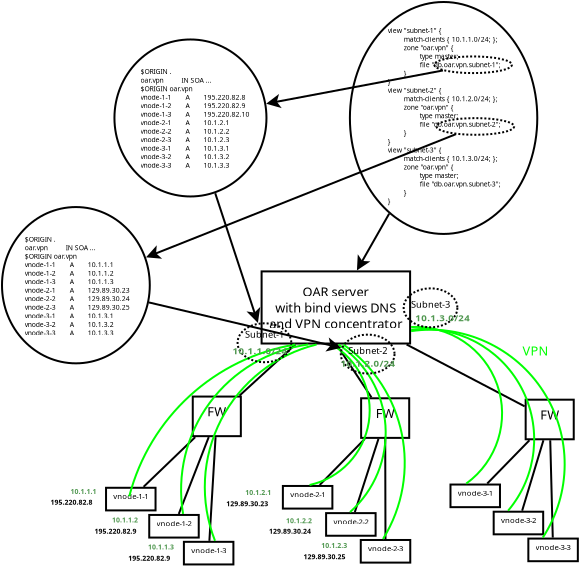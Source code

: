 <?xml version="1.0" encoding="UTF-8"?>
<dia:diagram xmlns:dia="http://www.lysator.liu.se/~alla/dia/">
  <dia:layer name="Background" visible="true" active="true">
    <dia:object type="Standard - Box" version="0" id="O0">
      <dia:attribute name="obj_pos">
        <dia:point val="24.299,7.719"/>
      </dia:attribute>
      <dia:attribute name="obj_bb">
        <dia:rectangle val="24.249,7.669;31.773,11.376"/>
      </dia:attribute>
      <dia:attribute name="elem_corner">
        <dia:point val="24.299,7.719"/>
      </dia:attribute>
      <dia:attribute name="elem_width">
        <dia:real val="7.425"/>
      </dia:attribute>
      <dia:attribute name="elem_height">
        <dia:real val="3.606"/>
      </dia:attribute>
      <dia:attribute name="show_background">
        <dia:boolean val="true"/>
      </dia:attribute>
    </dia:object>
    <dia:object type="Standard - Text" version="1" id="O1">
      <dia:attribute name="obj_pos">
        <dia:point val="28.011,9.522"/>
      </dia:attribute>
      <dia:attribute name="obj_bb">
        <dia:rectangle val="24.499,8.349;31.524,10.696"/>
      </dia:attribute>
      <dia:attribute name="text">
        <dia:composite type="text">
          <dia:attribute name="string">
            <dia:string>#OAR server
with bind views DNS
and VPN concentrator#</dia:string>
          </dia:attribute>
          <dia:attribute name="font">
            <dia:font family="sans" style="0" name="Helvetica"/>
          </dia:attribute>
          <dia:attribute name="height">
            <dia:real val="0.8"/>
          </dia:attribute>
          <dia:attribute name="pos">
            <dia:point val="28.011,8.944"/>
          </dia:attribute>
          <dia:attribute name="color">
            <dia:color val="#000000"/>
          </dia:attribute>
          <dia:attribute name="alignment">
            <dia:enum val="1"/>
          </dia:attribute>
        </dia:composite>
      </dia:attribute>
      <dia:attribute name="valign">
        <dia:enum val="2"/>
      </dia:attribute>
      <dia:connections>
        <dia:connection handle="0" to="O0" connection="8"/>
      </dia:connections>
    </dia:object>
    <dia:object type="Standard - Box" version="0" id="O2">
      <dia:attribute name="obj_pos">
        <dia:point val="16.521,18.538"/>
      </dia:attribute>
      <dia:attribute name="obj_bb">
        <dia:rectangle val="16.471,18.488;19.046,19.719"/>
      </dia:attribute>
      <dia:attribute name="elem_corner">
        <dia:point val="16.521,18.538"/>
      </dia:attribute>
      <dia:attribute name="elem_width">
        <dia:real val="2.475"/>
      </dia:attribute>
      <dia:attribute name="elem_height">
        <dia:real val="1.131"/>
      </dia:attribute>
      <dia:attribute name="show_background">
        <dia:boolean val="true"/>
      </dia:attribute>
    </dia:object>
    <dia:object type="Standard - Text" version="1" id="O3">
      <dia:attribute name="obj_pos">
        <dia:point val="17.758,19.104"/>
      </dia:attribute>
      <dia:attribute name="obj_bb">
        <dia:rectangle val="16.778,18.744;18.738,19.196"/>
      </dia:attribute>
      <dia:attribute name="text">
        <dia:composite type="text">
          <dia:attribute name="string">
            <dia:string>#vnode-1-1#</dia:string>
          </dia:attribute>
          <dia:attribute name="font">
            <dia:font family="sans" style="0" name="Helvetica"/>
          </dia:attribute>
          <dia:attribute name="height">
            <dia:real val="0.483"/>
          </dia:attribute>
          <dia:attribute name="pos">
            <dia:point val="17.758,19.104"/>
          </dia:attribute>
          <dia:attribute name="color">
            <dia:color val="#000000"/>
          </dia:attribute>
          <dia:attribute name="alignment">
            <dia:enum val="1"/>
          </dia:attribute>
        </dia:composite>
      </dia:attribute>
      <dia:attribute name="valign">
        <dia:enum val="3"/>
      </dia:attribute>
      <dia:connections>
        <dia:connection handle="0" to="O2" connection="8"/>
      </dia:connections>
    </dia:object>
    <dia:object type="Standard - Box" version="0" id="O4">
      <dia:attribute name="obj_pos">
        <dia:point val="18.681,19.896"/>
      </dia:attribute>
      <dia:attribute name="obj_bb">
        <dia:rectangle val="18.631,19.846;21.206,21.078"/>
      </dia:attribute>
      <dia:attribute name="elem_corner">
        <dia:point val="18.681,19.896"/>
      </dia:attribute>
      <dia:attribute name="elem_width">
        <dia:real val="2.475"/>
      </dia:attribute>
      <dia:attribute name="elem_height">
        <dia:real val="1.131"/>
      </dia:attribute>
      <dia:attribute name="show_background">
        <dia:boolean val="true"/>
      </dia:attribute>
    </dia:object>
    <dia:object type="Standard - Text" version="1" id="O5">
      <dia:attribute name="obj_pos">
        <dia:point val="19.919,20.462"/>
      </dia:attribute>
      <dia:attribute name="obj_bb">
        <dia:rectangle val="18.939,20.102;20.899,20.554"/>
      </dia:attribute>
      <dia:attribute name="text">
        <dia:composite type="text">
          <dia:attribute name="string">
            <dia:string>#vnode-1-2#</dia:string>
          </dia:attribute>
          <dia:attribute name="font">
            <dia:font family="sans" style="0" name="Helvetica"/>
          </dia:attribute>
          <dia:attribute name="height">
            <dia:real val="0.483"/>
          </dia:attribute>
          <dia:attribute name="pos">
            <dia:point val="19.919,20.462"/>
          </dia:attribute>
          <dia:attribute name="color">
            <dia:color val="#000000"/>
          </dia:attribute>
          <dia:attribute name="alignment">
            <dia:enum val="1"/>
          </dia:attribute>
        </dia:composite>
      </dia:attribute>
      <dia:attribute name="valign">
        <dia:enum val="3"/>
      </dia:attribute>
      <dia:connections>
        <dia:connection handle="0" to="O4" connection="8"/>
      </dia:connections>
    </dia:object>
    <dia:object type="Standard - Box" version="0" id="O6">
      <dia:attribute name="obj_pos">
        <dia:point val="20.414,21.24"/>
      </dia:attribute>
      <dia:attribute name="obj_bb">
        <dia:rectangle val="20.364,21.19;22.939,22.421"/>
      </dia:attribute>
      <dia:attribute name="elem_corner">
        <dia:point val="20.414,21.24"/>
      </dia:attribute>
      <dia:attribute name="elem_width">
        <dia:real val="2.475"/>
      </dia:attribute>
      <dia:attribute name="elem_height">
        <dia:real val="1.131"/>
      </dia:attribute>
      <dia:attribute name="show_background">
        <dia:boolean val="true"/>
      </dia:attribute>
    </dia:object>
    <dia:object type="Standard - Text" version="1" id="O7">
      <dia:attribute name="obj_pos">
        <dia:point val="21.651,21.805"/>
      </dia:attribute>
      <dia:attribute name="obj_bb">
        <dia:rectangle val="20.671,21.445;22.631,21.898"/>
      </dia:attribute>
      <dia:attribute name="text">
        <dia:composite type="text">
          <dia:attribute name="string">
            <dia:string>#vnode-1-3#</dia:string>
          </dia:attribute>
          <dia:attribute name="font">
            <dia:font family="sans" style="0" name="Helvetica"/>
          </dia:attribute>
          <dia:attribute name="height">
            <dia:real val="0.483"/>
          </dia:attribute>
          <dia:attribute name="pos">
            <dia:point val="21.651,21.805"/>
          </dia:attribute>
          <dia:attribute name="color">
            <dia:color val="#000000"/>
          </dia:attribute>
          <dia:attribute name="alignment">
            <dia:enum val="1"/>
          </dia:attribute>
        </dia:composite>
      </dia:attribute>
      <dia:attribute name="valign">
        <dia:enum val="3"/>
      </dia:attribute>
      <dia:connections>
        <dia:connection handle="0" to="O6" connection="8"/>
      </dia:connections>
    </dia:object>
    <dia:object type="Standard - Box" version="0" id="O8">
      <dia:attribute name="obj_pos">
        <dia:point val="25.363,18.447"/>
      </dia:attribute>
      <dia:attribute name="obj_bb">
        <dia:rectangle val="25.313,18.397;27.888,19.628"/>
      </dia:attribute>
      <dia:attribute name="elem_corner">
        <dia:point val="25.363,18.447"/>
      </dia:attribute>
      <dia:attribute name="elem_width">
        <dia:real val="2.475"/>
      </dia:attribute>
      <dia:attribute name="elem_height">
        <dia:real val="1.131"/>
      </dia:attribute>
      <dia:attribute name="show_background">
        <dia:boolean val="true"/>
      </dia:attribute>
    </dia:object>
    <dia:object type="Standard - Text" version="1" id="O9">
      <dia:attribute name="obj_pos">
        <dia:point val="26.601,19.012"/>
      </dia:attribute>
      <dia:attribute name="obj_bb">
        <dia:rectangle val="25.621,18.652;27.581,19.105"/>
      </dia:attribute>
      <dia:attribute name="text">
        <dia:composite type="text">
          <dia:attribute name="string">
            <dia:string>#vnode-2-1#</dia:string>
          </dia:attribute>
          <dia:attribute name="font">
            <dia:font family="sans" style="0" name="Helvetica"/>
          </dia:attribute>
          <dia:attribute name="height">
            <dia:real val="0.483"/>
          </dia:attribute>
          <dia:attribute name="pos">
            <dia:point val="26.601,19.012"/>
          </dia:attribute>
          <dia:attribute name="color">
            <dia:color val="#000000"/>
          </dia:attribute>
          <dia:attribute name="alignment">
            <dia:enum val="1"/>
          </dia:attribute>
        </dia:composite>
      </dia:attribute>
      <dia:attribute name="valign">
        <dia:enum val="3"/>
      </dia:attribute>
      <dia:connections>
        <dia:connection handle="0" to="O8" connection="8"/>
      </dia:connections>
    </dia:object>
    <dia:object type="Standard - Box" version="0" id="O10">
      <dia:attribute name="obj_pos">
        <dia:point val="27.524,19.805"/>
      </dia:attribute>
      <dia:attribute name="obj_bb">
        <dia:rectangle val="27.474,19.755;30.049,20.986"/>
      </dia:attribute>
      <dia:attribute name="elem_corner">
        <dia:point val="27.524,19.805"/>
      </dia:attribute>
      <dia:attribute name="elem_width">
        <dia:real val="2.475"/>
      </dia:attribute>
      <dia:attribute name="elem_height">
        <dia:real val="1.131"/>
      </dia:attribute>
      <dia:attribute name="show_background">
        <dia:boolean val="true"/>
      </dia:attribute>
    </dia:object>
    <dia:object type="Standard - Text" version="1" id="O11">
      <dia:attribute name="obj_pos">
        <dia:point val="28.762,20.37"/>
      </dia:attribute>
      <dia:attribute name="obj_bb">
        <dia:rectangle val="27.782,20.011;29.742,20.463"/>
      </dia:attribute>
      <dia:attribute name="text">
        <dia:composite type="text">
          <dia:attribute name="string">
            <dia:string>#vnode-2-2#</dia:string>
          </dia:attribute>
          <dia:attribute name="font">
            <dia:font family="sans" style="0" name="Helvetica"/>
          </dia:attribute>
          <dia:attribute name="height">
            <dia:real val="0.483"/>
          </dia:attribute>
          <dia:attribute name="pos">
            <dia:point val="28.762,20.37"/>
          </dia:attribute>
          <dia:attribute name="color">
            <dia:color val="#000000"/>
          </dia:attribute>
          <dia:attribute name="alignment">
            <dia:enum val="1"/>
          </dia:attribute>
        </dia:composite>
      </dia:attribute>
      <dia:attribute name="valign">
        <dia:enum val="3"/>
      </dia:attribute>
      <dia:connections>
        <dia:connection handle="0" to="O10" connection="8"/>
      </dia:connections>
    </dia:object>
    <dia:object type="Standard - Box" version="0" id="O12">
      <dia:attribute name="obj_pos">
        <dia:point val="29.257,21.148"/>
      </dia:attribute>
      <dia:attribute name="obj_bb">
        <dia:rectangle val="29.207,21.098;31.782,22.33"/>
      </dia:attribute>
      <dia:attribute name="elem_corner">
        <dia:point val="29.257,21.148"/>
      </dia:attribute>
      <dia:attribute name="elem_width">
        <dia:real val="2.475"/>
      </dia:attribute>
      <dia:attribute name="elem_height">
        <dia:real val="1.131"/>
      </dia:attribute>
      <dia:attribute name="show_background">
        <dia:boolean val="true"/>
      </dia:attribute>
    </dia:object>
    <dia:object type="Standard - Text" version="1" id="O13">
      <dia:attribute name="obj_pos">
        <dia:point val="30.494,21.714"/>
      </dia:attribute>
      <dia:attribute name="obj_bb">
        <dia:rectangle val="29.514,21.354;31.474,21.806"/>
      </dia:attribute>
      <dia:attribute name="text">
        <dia:composite type="text">
          <dia:attribute name="string">
            <dia:string>#vnode-2-3#</dia:string>
          </dia:attribute>
          <dia:attribute name="font">
            <dia:font family="sans" style="0" name="Helvetica"/>
          </dia:attribute>
          <dia:attribute name="height">
            <dia:real val="0.483"/>
          </dia:attribute>
          <dia:attribute name="pos">
            <dia:point val="30.494,21.714"/>
          </dia:attribute>
          <dia:attribute name="color">
            <dia:color val="#000000"/>
          </dia:attribute>
          <dia:attribute name="alignment">
            <dia:enum val="1"/>
          </dia:attribute>
        </dia:composite>
      </dia:attribute>
      <dia:attribute name="valign">
        <dia:enum val="3"/>
      </dia:attribute>
      <dia:connections>
        <dia:connection handle="0" to="O12" connection="8"/>
      </dia:connections>
    </dia:object>
    <dia:object type="Standard - Box" version="0" id="O14">
      <dia:attribute name="obj_pos">
        <dia:point val="33.743,18.376"/>
      </dia:attribute>
      <dia:attribute name="obj_bb">
        <dia:rectangle val="33.693,18.326;36.268,19.557"/>
      </dia:attribute>
      <dia:attribute name="elem_corner">
        <dia:point val="33.743,18.376"/>
      </dia:attribute>
      <dia:attribute name="elem_width">
        <dia:real val="2.475"/>
      </dia:attribute>
      <dia:attribute name="elem_height">
        <dia:real val="1.131"/>
      </dia:attribute>
      <dia:attribute name="show_background">
        <dia:boolean val="true"/>
      </dia:attribute>
    </dia:object>
    <dia:object type="Standard - Text" version="1" id="O15">
      <dia:attribute name="obj_pos">
        <dia:point val="34.98,18.942"/>
      </dia:attribute>
      <dia:attribute name="obj_bb">
        <dia:rectangle val="34.0,18.582;35.96,19.034"/>
      </dia:attribute>
      <dia:attribute name="text">
        <dia:composite type="text">
          <dia:attribute name="string">
            <dia:string>#vnode-3-1#</dia:string>
          </dia:attribute>
          <dia:attribute name="font">
            <dia:font family="sans" style="0" name="Helvetica"/>
          </dia:attribute>
          <dia:attribute name="height">
            <dia:real val="0.483"/>
          </dia:attribute>
          <dia:attribute name="pos">
            <dia:point val="34.98,18.942"/>
          </dia:attribute>
          <dia:attribute name="color">
            <dia:color val="#000000"/>
          </dia:attribute>
          <dia:attribute name="alignment">
            <dia:enum val="1"/>
          </dia:attribute>
        </dia:composite>
      </dia:attribute>
      <dia:attribute name="valign">
        <dia:enum val="3"/>
      </dia:attribute>
      <dia:connections>
        <dia:connection handle="0" to="O14" connection="8"/>
      </dia:connections>
    </dia:object>
    <dia:object type="Standard - Box" version="0" id="O16">
      <dia:attribute name="obj_pos">
        <dia:point val="35.903,19.734"/>
      </dia:attribute>
      <dia:attribute name="obj_bb">
        <dia:rectangle val="35.853,19.684;38.428,20.916"/>
      </dia:attribute>
      <dia:attribute name="elem_corner">
        <dia:point val="35.903,19.734"/>
      </dia:attribute>
      <dia:attribute name="elem_width">
        <dia:real val="2.475"/>
      </dia:attribute>
      <dia:attribute name="elem_height">
        <dia:real val="1.131"/>
      </dia:attribute>
      <dia:attribute name="show_background">
        <dia:boolean val="true"/>
      </dia:attribute>
    </dia:object>
    <dia:object type="Standard - Text" version="1" id="O17">
      <dia:attribute name="obj_pos">
        <dia:point val="37.141,20.3"/>
      </dia:attribute>
      <dia:attribute name="obj_bb">
        <dia:rectangle val="36.161,19.94;38.121,20.392"/>
      </dia:attribute>
      <dia:attribute name="text">
        <dia:composite type="text">
          <dia:attribute name="string">
            <dia:string>#vnode-3-2#</dia:string>
          </dia:attribute>
          <dia:attribute name="font">
            <dia:font family="sans" style="0" name="Helvetica"/>
          </dia:attribute>
          <dia:attribute name="height">
            <dia:real val="0.483"/>
          </dia:attribute>
          <dia:attribute name="pos">
            <dia:point val="37.141,20.3"/>
          </dia:attribute>
          <dia:attribute name="color">
            <dia:color val="#000000"/>
          </dia:attribute>
          <dia:attribute name="alignment">
            <dia:enum val="1"/>
          </dia:attribute>
        </dia:composite>
      </dia:attribute>
      <dia:attribute name="valign">
        <dia:enum val="3"/>
      </dia:attribute>
      <dia:connections>
        <dia:connection handle="0" to="O16" connection="8"/>
      </dia:connections>
    </dia:object>
    <dia:object type="Standard - Box" version="0" id="O18">
      <dia:attribute name="obj_pos">
        <dia:point val="37.636,21.078"/>
      </dia:attribute>
      <dia:attribute name="obj_bb">
        <dia:rectangle val="37.586,21.028;40.161,22.259"/>
      </dia:attribute>
      <dia:attribute name="elem_corner">
        <dia:point val="37.636,21.078"/>
      </dia:attribute>
      <dia:attribute name="elem_width">
        <dia:real val="2.475"/>
      </dia:attribute>
      <dia:attribute name="elem_height">
        <dia:real val="1.131"/>
      </dia:attribute>
      <dia:attribute name="show_background">
        <dia:boolean val="true"/>
      </dia:attribute>
    </dia:object>
    <dia:object type="Standard - Text" version="1" id="O19">
      <dia:attribute name="obj_pos">
        <dia:point val="38.873,21.643"/>
      </dia:attribute>
      <dia:attribute name="obj_bb">
        <dia:rectangle val="37.893,21.283;39.853,21.736"/>
      </dia:attribute>
      <dia:attribute name="text">
        <dia:composite type="text">
          <dia:attribute name="string">
            <dia:string>#vnode-3-3#</dia:string>
          </dia:attribute>
          <dia:attribute name="font">
            <dia:font family="sans" style="0" name="Helvetica"/>
          </dia:attribute>
          <dia:attribute name="height">
            <dia:real val="0.483"/>
          </dia:attribute>
          <dia:attribute name="pos">
            <dia:point val="38.873,21.643"/>
          </dia:attribute>
          <dia:attribute name="color">
            <dia:color val="#000000"/>
          </dia:attribute>
          <dia:attribute name="alignment">
            <dia:enum val="1"/>
          </dia:attribute>
        </dia:composite>
      </dia:attribute>
      <dia:attribute name="valign">
        <dia:enum val="3"/>
      </dia:attribute>
      <dia:connections>
        <dia:connection handle="0" to="O18" connection="8"/>
      </dia:connections>
    </dia:object>
    <dia:object type="Standard - Box" version="0" id="O20">
      <dia:attribute name="obj_pos">
        <dia:point val="20.857,13.977"/>
      </dia:attribute>
      <dia:attribute name="obj_bb">
        <dia:rectangle val="20.807,13.927;23.311,16.007"/>
      </dia:attribute>
      <dia:attribute name="elem_corner">
        <dia:point val="20.857,13.977"/>
      </dia:attribute>
      <dia:attribute name="elem_width">
        <dia:real val="2.404"/>
      </dia:attribute>
      <dia:attribute name="elem_height">
        <dia:real val="1.98"/>
      </dia:attribute>
      <dia:attribute name="show_background">
        <dia:boolean val="true"/>
      </dia:attribute>
    </dia:object>
    <dia:object type="Standard - Text" version="1" id="O21">
      <dia:attribute name="obj_pos">
        <dia:point val="22.059,14.967"/>
      </dia:attribute>
      <dia:attribute name="obj_bb">
        <dia:rectangle val="21.559,14.372;22.559,15.12"/>
      </dia:attribute>
      <dia:attribute name="text">
        <dia:composite type="text">
          <dia:attribute name="string">
            <dia:string>#FW#</dia:string>
          </dia:attribute>
          <dia:attribute name="font">
            <dia:font family="sans" style="0" name="Helvetica"/>
          </dia:attribute>
          <dia:attribute name="height">
            <dia:real val="0.8"/>
          </dia:attribute>
          <dia:attribute name="pos">
            <dia:point val="22.059,14.967"/>
          </dia:attribute>
          <dia:attribute name="color">
            <dia:color val="#000000"/>
          </dia:attribute>
          <dia:attribute name="alignment">
            <dia:enum val="1"/>
          </dia:attribute>
        </dia:composite>
      </dia:attribute>
      <dia:attribute name="valign">
        <dia:enum val="3"/>
      </dia:attribute>
      <dia:connections>
        <dia:connection handle="0" to="O20" connection="8"/>
      </dia:connections>
    </dia:object>
    <dia:object type="Standard - Box" version="0" id="O22">
      <dia:attribute name="obj_pos">
        <dia:point val="29.275,14.063"/>
      </dia:attribute>
      <dia:attribute name="obj_bb">
        <dia:rectangle val="29.225,14.013;31.73,16.093"/>
      </dia:attribute>
      <dia:attribute name="elem_corner">
        <dia:point val="29.275,14.063"/>
      </dia:attribute>
      <dia:attribute name="elem_width">
        <dia:real val="2.404"/>
      </dia:attribute>
      <dia:attribute name="elem_height">
        <dia:real val="1.98"/>
      </dia:attribute>
      <dia:attribute name="show_background">
        <dia:boolean val="true"/>
      </dia:attribute>
    </dia:object>
    <dia:object type="Standard - Text" version="1" id="O23">
      <dia:attribute name="obj_pos">
        <dia:point val="30.477,15.053"/>
      </dia:attribute>
      <dia:attribute name="obj_bb">
        <dia:rectangle val="29.977,14.457;30.977,15.205"/>
      </dia:attribute>
      <dia:attribute name="text">
        <dia:composite type="text">
          <dia:attribute name="string">
            <dia:string>#FW#</dia:string>
          </dia:attribute>
          <dia:attribute name="font">
            <dia:font family="sans" style="0" name="Helvetica"/>
          </dia:attribute>
          <dia:attribute name="height">
            <dia:real val="0.8"/>
          </dia:attribute>
          <dia:attribute name="pos">
            <dia:point val="30.477,15.053"/>
          </dia:attribute>
          <dia:attribute name="color">
            <dia:color val="#000000"/>
          </dia:attribute>
          <dia:attribute name="alignment">
            <dia:enum val="1"/>
          </dia:attribute>
        </dia:composite>
      </dia:attribute>
      <dia:attribute name="valign">
        <dia:enum val="3"/>
      </dia:attribute>
      <dia:connections>
        <dia:connection handle="0" to="O22" connection="8"/>
      </dia:connections>
    </dia:object>
    <dia:object type="Standard - Box" version="0" id="O24">
      <dia:attribute name="obj_pos">
        <dia:point val="37.502,14.133"/>
      </dia:attribute>
      <dia:attribute name="obj_bb">
        <dia:rectangle val="37.453,14.083;39.957,16.163"/>
      </dia:attribute>
      <dia:attribute name="elem_corner">
        <dia:point val="37.502,14.133"/>
      </dia:attribute>
      <dia:attribute name="elem_width">
        <dia:real val="2.404"/>
      </dia:attribute>
      <dia:attribute name="elem_height">
        <dia:real val="1.98"/>
      </dia:attribute>
      <dia:attribute name="show_background">
        <dia:boolean val="true"/>
      </dia:attribute>
    </dia:object>
    <dia:object type="Standard - Text" version="1" id="O25">
      <dia:attribute name="obj_pos">
        <dia:point val="38.705,15.123"/>
      </dia:attribute>
      <dia:attribute name="obj_bb">
        <dia:rectangle val="38.205,14.528;39.205,15.276"/>
      </dia:attribute>
      <dia:attribute name="text">
        <dia:composite type="text">
          <dia:attribute name="string">
            <dia:string>#FW#</dia:string>
          </dia:attribute>
          <dia:attribute name="font">
            <dia:font family="sans" style="0" name="Helvetica"/>
          </dia:attribute>
          <dia:attribute name="height">
            <dia:real val="0.8"/>
          </dia:attribute>
          <dia:attribute name="pos">
            <dia:point val="38.705,15.123"/>
          </dia:attribute>
          <dia:attribute name="color">
            <dia:color val="#000000"/>
          </dia:attribute>
          <dia:attribute name="alignment">
            <dia:enum val="1"/>
          </dia:attribute>
        </dia:composite>
      </dia:attribute>
      <dia:attribute name="valign">
        <dia:enum val="3"/>
      </dia:attribute>
      <dia:connections>
        <dia:connection handle="0" to="O24" connection="8"/>
      </dia:connections>
    </dia:object>
    <dia:object type="Standard - Line" version="0" id="O26">
      <dia:attribute name="obj_pos">
        <dia:point val="23.196,13.927"/>
      </dia:attribute>
      <dia:attribute name="obj_bb">
        <dia:rectangle val="23.125,11.305;26.056,13.998"/>
      </dia:attribute>
      <dia:attribute name="conn_endpoints">
        <dia:point val="23.196,13.927"/>
        <dia:point val="25.985,11.376"/>
      </dia:attribute>
      <dia:attribute name="numcp">
        <dia:int val="1"/>
      </dia:attribute>
      <dia:connections>
        <dia:connection handle="0" to="O20" connection="8"/>
        <dia:connection handle="1" to="O0" connection="8"/>
      </dia:connections>
    </dia:object>
    <dia:object type="Standard - Line" version="0" id="O27">
      <dia:attribute name="obj_pos">
        <dia:point val="29.791,14.015"/>
      </dia:attribute>
      <dia:attribute name="obj_bb">
        <dia:rectangle val="27.942,11.256;29.86,14.085"/>
      </dia:attribute>
      <dia:attribute name="conn_endpoints">
        <dia:point val="29.791,14.015"/>
        <dia:point val="28.011,11.326"/>
      </dia:attribute>
      <dia:attribute name="numcp">
        <dia:int val="1"/>
      </dia:attribute>
      <dia:connections>
        <dia:connection handle="0" to="O22" connection="8"/>
        <dia:connection handle="1" to="O0" connection="6"/>
      </dia:connections>
    </dia:object>
    <dia:object type="Standard - Line" version="0" id="O28">
      <dia:attribute name="obj_pos">
        <dia:point val="37.452,14.467"/>
      </dia:attribute>
      <dia:attribute name="obj_bb">
        <dia:rectangle val="31.482,11.308;37.52,14.535"/>
      </dia:attribute>
      <dia:attribute name="conn_endpoints">
        <dia:point val="37.452,14.467"/>
        <dia:point val="31.549,11.376"/>
      </dia:attribute>
      <dia:attribute name="numcp">
        <dia:int val="1"/>
      </dia:attribute>
      <dia:connections>
        <dia:connection handle="0" to="O24" connection="8"/>
        <dia:connection handle="1" to="O0" connection="8"/>
      </dia:connections>
    </dia:object>
    <dia:object type="Standard - Line" version="0" id="O29">
      <dia:attribute name="obj_pos">
        <dia:point val="18.398,18.489"/>
      </dia:attribute>
      <dia:attribute name="obj_bb">
        <dia:rectangle val="18.327,15.936;21.049,18.559"/>
      </dia:attribute>
      <dia:attribute name="conn_endpoints">
        <dia:point val="18.398,18.489"/>
        <dia:point val="20.978,16.006"/>
      </dia:attribute>
      <dia:attribute name="numcp">
        <dia:int val="1"/>
      </dia:attribute>
      <dia:connections>
        <dia:connection handle="0" to="O2" connection="8"/>
        <dia:connection handle="1" to="O20" connection="8"/>
      </dia:connections>
    </dia:object>
    <dia:object type="Standard - Line" version="0" id="O30">
      <dia:attribute name="obj_pos">
        <dia:point val="20.158,19.847"/>
      </dia:attribute>
      <dia:attribute name="obj_bb">
        <dia:rectangle val="20.094,15.942;21.718,19.912"/>
      </dia:attribute>
      <dia:attribute name="conn_endpoints">
        <dia:point val="20.158,19.847"/>
        <dia:point val="21.654,16.007"/>
      </dia:attribute>
      <dia:attribute name="numcp">
        <dia:int val="1"/>
      </dia:attribute>
      <dia:connections>
        <dia:connection handle="0" to="O4" connection="8"/>
        <dia:connection handle="1" to="O20" connection="8"/>
      </dia:connections>
    </dia:object>
    <dia:object type="Standard - Line" version="0" id="O31">
      <dia:attribute name="obj_pos">
        <dia:point val="21.688,21.19"/>
      </dia:attribute>
      <dia:attribute name="obj_bb">
        <dia:rectangle val="21.635,15.954;22.05,21.243"/>
      </dia:attribute>
      <dia:attribute name="conn_endpoints">
        <dia:point val="21.688,21.19"/>
        <dia:point val="21.997,16.006"/>
      </dia:attribute>
      <dia:attribute name="numcp">
        <dia:int val="1"/>
      </dia:attribute>
      <dia:connections>
        <dia:connection handle="0" to="O6" connection="8"/>
        <dia:connection handle="1" to="O20" connection="8"/>
      </dia:connections>
    </dia:object>
    <dia:object type="Standard - Line" version="0" id="O32">
      <dia:attribute name="obj_pos">
        <dia:point val="27.203,18.397"/>
      </dia:attribute>
      <dia:attribute name="obj_bb">
        <dia:rectangle val="27.133,16.02;29.532,18.468"/>
      </dia:attribute>
      <dia:attribute name="conn_endpoints">
        <dia:point val="27.203,18.397"/>
        <dia:point val="29.461,16.091"/>
      </dia:attribute>
      <dia:attribute name="numcp">
        <dia:int val="1"/>
      </dia:attribute>
      <dia:connections>
        <dia:connection handle="0" to="O8" connection="8"/>
        <dia:connection handle="1" to="O22" connection="8"/>
      </dia:connections>
    </dia:object>
    <dia:object type="Standard - Line" version="0" id="O33">
      <dia:attribute name="obj_pos">
        <dia:point val="28.96,19.755"/>
      </dia:attribute>
      <dia:attribute name="obj_bb">
        <dia:rectangle val="28.897,16.029;30.205,19.818"/>
      </dia:attribute>
      <dia:attribute name="conn_endpoints">
        <dia:point val="28.96,19.755"/>
        <dia:point val="30.142,16.092"/>
      </dia:attribute>
      <dia:attribute name="numcp">
        <dia:int val="1"/>
      </dia:attribute>
      <dia:connections>
        <dia:connection handle="0" to="O10" connection="8"/>
        <dia:connection handle="1" to="O22" connection="8"/>
      </dia:connections>
    </dia:object>
    <dia:object type="Standard - Line" version="0" id="O34">
      <dia:attribute name="obj_pos">
        <dia:point val="30.492,21.098"/>
      </dia:attribute>
      <dia:attribute name="obj_bb">
        <dia:rectangle val="30.43,15.939;30.543,21.148"/>
      </dia:attribute>
      <dia:attribute name="conn_endpoints">
        <dia:point val="30.492,21.098"/>
        <dia:point val="30.48,15.989"/>
      </dia:attribute>
      <dia:attribute name="numcp">
        <dia:int val="1"/>
      </dia:attribute>
      <dia:connections>
        <dia:connection handle="0" to="O12" connection="8"/>
        <dia:connection handle="1" to="O22" connection="8"/>
      </dia:connections>
    </dia:object>
    <dia:object type="Standard - Line" version="0" id="O35">
      <dia:attribute name="obj_pos">
        <dia:point val="35.581,18.326"/>
      </dia:attribute>
      <dia:attribute name="obj_bb">
        <dia:rectangle val="35.51,16.091;37.762,18.397"/>
      </dia:attribute>
      <dia:attribute name="conn_endpoints">
        <dia:point val="35.581,18.326"/>
        <dia:point val="37.692,16.162"/>
      </dia:attribute>
      <dia:attribute name="numcp">
        <dia:int val="1"/>
      </dia:attribute>
      <dia:connections>
        <dia:connection handle="0" to="O14" connection="8"/>
        <dia:connection handle="1" to="O24" connection="8"/>
      </dia:connections>
    </dia:object>
    <dia:object type="Standard - Line" version="0" id="O36">
      <dia:attribute name="obj_pos">
        <dia:point val="37.327,19.684"/>
      </dia:attribute>
      <dia:attribute name="obj_bb">
        <dia:rectangle val="37.264,16.1;38.453,19.746"/>
      </dia:attribute>
      <dia:attribute name="conn_endpoints">
        <dia:point val="37.327,19.684"/>
        <dia:point val="38.391,16.163"/>
      </dia:attribute>
      <dia:attribute name="numcp">
        <dia:int val="1"/>
      </dia:attribute>
      <dia:connections>
        <dia:connection handle="0" to="O16" connection="8"/>
        <dia:connection handle="1" to="O24" connection="8"/>
      </dia:connections>
    </dia:object>
    <dia:object type="Standard - Line" version="0" id="O37">
      <dia:attribute name="obj_pos">
        <dia:point val="38.731,16.163"/>
      </dia:attribute>
      <dia:attribute name="obj_bb">
        <dia:rectangle val="38.68,16.112;38.909,21.079"/>
      </dia:attribute>
      <dia:attribute name="conn_endpoints">
        <dia:point val="38.731,16.163"/>
        <dia:point val="38.857,21.028"/>
      </dia:attribute>
      <dia:attribute name="numcp">
        <dia:int val="1"/>
      </dia:attribute>
      <dia:connections>
        <dia:connection handle="0" to="O24" connection="8"/>
        <dia:connection handle="1" to="O18" connection="8"/>
      </dia:connections>
    </dia:object>
    <dia:object type="Standard - Arc" version="0" id="O38">
      <dia:attribute name="obj_pos">
        <dia:point val="17.683,18.962"/>
      </dia:attribute>
      <dia:attribute name="obj_bb">
        <dia:rectangle val="17.613,9.452;28.082,19.033"/>
      </dia:attribute>
      <dia:attribute name="conn_endpoints">
        <dia:point val="17.683,18.962"/>
        <dia:point val="28.011,9.522"/>
      </dia:attribute>
      <dia:attribute name="arc_color">
        <dia:color val="#00ff00"/>
      </dia:attribute>
      <dia:attribute name="curve_distance">
        <dia:real val="-1.667"/>
      </dia:attribute>
      <dia:attribute name="line_width">
        <dia:real val="0.1"/>
      </dia:attribute>
      <dia:connections>
        <dia:connection handle="1" to="O0" connection="8"/>
      </dia:connections>
    </dia:object>
    <dia:object type="Standard - Arc" version="0" id="O39">
      <dia:attribute name="obj_pos">
        <dia:point val="19.919,20.462"/>
      </dia:attribute>
      <dia:attribute name="obj_bb">
        <dia:rectangle val="19.849,9.453;28.081,20.532"/>
      </dia:attribute>
      <dia:attribute name="conn_endpoints">
        <dia:point val="19.919,20.462"/>
        <dia:point val="28.011,9.522"/>
      </dia:attribute>
      <dia:attribute name="arc_color">
        <dia:color val="#00ff00"/>
      </dia:attribute>
      <dia:attribute name="curve_distance">
        <dia:real val="-2.235"/>
      </dia:attribute>
      <dia:attribute name="line_width">
        <dia:real val="0.1"/>
      </dia:attribute>
      <dia:connections>
        <dia:connection handle="0" to="O4" connection="8"/>
        <dia:connection handle="1" to="O0" connection="8"/>
      </dia:connections>
    </dia:object>
    <dia:object type="Standard - Arc" version="0" id="O40">
      <dia:attribute name="obj_pos">
        <dia:point val="21.651,21.805"/>
      </dia:attribute>
      <dia:attribute name="obj_bb">
        <dia:rectangle val="21.343,9.455;28.078,21.873"/>
      </dia:attribute>
      <dia:attribute name="conn_endpoints">
        <dia:point val="21.651,21.805"/>
        <dia:point val="28.011,9.522"/>
      </dia:attribute>
      <dia:attribute name="arc_color">
        <dia:color val="#00ff00"/>
      </dia:attribute>
      <dia:attribute name="curve_distance">
        <dia:real val="-2.513"/>
      </dia:attribute>
      <dia:attribute name="line_width">
        <dia:real val="0.1"/>
      </dia:attribute>
      <dia:connections>
        <dia:connection handle="0" to="O6" connection="8"/>
        <dia:connection handle="1" to="O0" connection="8"/>
      </dia:connections>
    </dia:object>
    <dia:object type="Standard - Arc" version="0" id="O41">
      <dia:attribute name="obj_pos">
        <dia:point val="28.011,9.522"/>
      </dia:attribute>
      <dia:attribute name="obj_bb">
        <dia:rectangle val="27.941,9.102;36.264,19.012"/>
      </dia:attribute>
      <dia:attribute name="conn_endpoints">
        <dia:point val="28.011,9.522"/>
        <dia:point val="34.98,18.942"/>
      </dia:attribute>
      <dia:attribute name="arc_color">
        <dia:color val="#00ff00"/>
      </dia:attribute>
      <dia:attribute name="curve_distance">
        <dia:real val="-4.379"/>
      </dia:attribute>
      <dia:attribute name="line_width">
        <dia:real val="0.1"/>
      </dia:attribute>
      <dia:connections>
        <dia:connection handle="0" to="O0" connection="8"/>
        <dia:connection handle="1" to="O14" connection="8"/>
      </dia:connections>
    </dia:object>
    <dia:object type="Standard - Arc" version="0" id="O42">
      <dia:attribute name="obj_pos">
        <dia:point val="28.011,9.522"/>
      </dia:attribute>
      <dia:attribute name="obj_bb">
        <dia:rectangle val="27.941,9.153;37.972,20.37"/>
      </dia:attribute>
      <dia:attribute name="conn_endpoints">
        <dia:point val="28.011,9.522"/>
        <dia:point val="37.141,20.3"/>
      </dia:attribute>
      <dia:attribute name="arc_color">
        <dia:color val="#00ff00"/>
      </dia:attribute>
      <dia:attribute name="curve_distance">
        <dia:real val="-4.611"/>
      </dia:attribute>
      <dia:attribute name="line_width">
        <dia:real val="0.1"/>
      </dia:attribute>
      <dia:connections>
        <dia:connection handle="0" to="O0" connection="8"/>
        <dia:connection handle="1" to="O16" connection="8"/>
      </dia:connections>
    </dia:object>
    <dia:object type="Standard - Arc" version="0" id="O43">
      <dia:attribute name="obj_pos">
        <dia:point val="28.011,9.522"/>
      </dia:attribute>
      <dia:attribute name="obj_bb">
        <dia:rectangle val="27.941,9.158;39.55,21.714"/>
      </dia:attribute>
      <dia:attribute name="conn_endpoints">
        <dia:point val="28.011,9.522"/>
        <dia:point val="38.873,21.643"/>
      </dia:attribute>
      <dia:attribute name="arc_color">
        <dia:color val="#00ff00"/>
      </dia:attribute>
      <dia:attribute name="curve_distance">
        <dia:real val="-5.009"/>
      </dia:attribute>
      <dia:attribute name="line_width">
        <dia:real val="0.1"/>
      </dia:attribute>
      <dia:connections>
        <dia:connection handle="0" to="O0" connection="8"/>
        <dia:connection handle="1" to="O18" connection="8"/>
      </dia:connections>
    </dia:object>
    <dia:object type="Standard - Ellipse" version="0" id="O44">
      <dia:attribute name="obj_pos">
        <dia:point val="31.401,8.568"/>
      </dia:attribute>
      <dia:attribute name="obj_bb">
        <dia:rectangle val="31.351,8.518;34.138,10.562"/>
      </dia:attribute>
      <dia:attribute name="elem_corner">
        <dia:point val="31.401,8.568"/>
      </dia:attribute>
      <dia:attribute name="elem_width">
        <dia:real val="2.687"/>
      </dia:attribute>
      <dia:attribute name="elem_height">
        <dia:real val="1.945"/>
      </dia:attribute>
      <dia:attribute name="border_width">
        <dia:real val="0.1"/>
      </dia:attribute>
      <dia:attribute name="show_background">
        <dia:boolean val="false"/>
      </dia:attribute>
      <dia:attribute name="line_style">
        <dia:enum val="4"/>
      </dia:attribute>
    </dia:object>
    <dia:object type="Standard - Text" version="1" id="O45">
      <dia:attribute name="obj_pos">
        <dia:point val="32.745,9.54"/>
      </dia:attribute>
      <dia:attribute name="obj_bb">
        <dia:rectangle val="31.695,9.11;33.795,9.65"/>
      </dia:attribute>
      <dia:attribute name="text">
        <dia:composite type="text">
          <dia:attribute name="string">
            <dia:string>#Subnet-3#</dia:string>
          </dia:attribute>
          <dia:attribute name="font">
            <dia:font family="sans" style="0" name="Helvetica"/>
          </dia:attribute>
          <dia:attribute name="height">
            <dia:real val="0.578"/>
          </dia:attribute>
          <dia:attribute name="pos">
            <dia:point val="32.745,9.54"/>
          </dia:attribute>
          <dia:attribute name="color">
            <dia:color val="#000000"/>
          </dia:attribute>
          <dia:attribute name="alignment">
            <dia:enum val="1"/>
          </dia:attribute>
        </dia:composite>
      </dia:attribute>
      <dia:attribute name="valign">
        <dia:enum val="3"/>
      </dia:attribute>
      <dia:connections>
        <dia:connection handle="0" to="O44" connection="8"/>
      </dia:connections>
    </dia:object>
    <dia:object type="Standard - Ellipse" version="0" id="O46">
      <dia:attribute name="obj_pos">
        <dia:point val="23.097,10.315"/>
      </dia:attribute>
      <dia:attribute name="obj_bb">
        <dia:rectangle val="23.047,10.265;25.834,12.309"/>
      </dia:attribute>
      <dia:attribute name="elem_corner">
        <dia:point val="23.097,10.315"/>
      </dia:attribute>
      <dia:attribute name="elem_width">
        <dia:real val="2.687"/>
      </dia:attribute>
      <dia:attribute name="elem_height">
        <dia:real val="1.945"/>
      </dia:attribute>
      <dia:attribute name="border_width">
        <dia:real val="0.1"/>
      </dia:attribute>
      <dia:attribute name="show_background">
        <dia:boolean val="false"/>
      </dia:attribute>
      <dia:attribute name="line_style">
        <dia:enum val="4"/>
      </dia:attribute>
    </dia:object>
    <dia:object type="Standard - Text" version="1" id="O47">
      <dia:attribute name="obj_pos">
        <dia:point val="24.44,11.04"/>
      </dia:attribute>
      <dia:attribute name="obj_bb">
        <dia:rectangle val="23.39,10.61;25.49,11.15"/>
      </dia:attribute>
      <dia:attribute name="text">
        <dia:composite type="text">
          <dia:attribute name="string">
            <dia:string>#Subnet-1#</dia:string>
          </dia:attribute>
          <dia:attribute name="font">
            <dia:font family="sans" style="0" name="Helvetica"/>
          </dia:attribute>
          <dia:attribute name="height">
            <dia:real val="0.578"/>
          </dia:attribute>
          <dia:attribute name="pos">
            <dia:point val="24.44,11.04"/>
          </dia:attribute>
          <dia:attribute name="color">
            <dia:color val="#000000"/>
          </dia:attribute>
          <dia:attribute name="alignment">
            <dia:enum val="1"/>
          </dia:attribute>
        </dia:composite>
      </dia:attribute>
      <dia:attribute name="valign">
        <dia:enum val="3"/>
      </dia:attribute>
    </dia:object>
    <dia:object type="Standard - Arc" version="0" id="O48">
      <dia:attribute name="obj_pos">
        <dia:point val="28.011,9.522"/>
      </dia:attribute>
      <dia:attribute name="obj_bb">
        <dia:rectangle val="26.544,9.466;29.865,19.069"/>
      </dia:attribute>
      <dia:attribute name="conn_endpoints">
        <dia:point val="28.011,9.522"/>
        <dia:point val="26.601,19.012"/>
      </dia:attribute>
      <dia:attribute name="arc_color">
        <dia:color val="#00ff00"/>
      </dia:attribute>
      <dia:attribute name="curve_distance">
        <dia:real val="-2.472"/>
      </dia:attribute>
      <dia:attribute name="line_width">
        <dia:real val="0.1"/>
      </dia:attribute>
      <dia:connections>
        <dia:connection handle="0" to="O0" connection="8"/>
        <dia:connection handle="1" to="O8" connection="8"/>
      </dia:connections>
    </dia:object>
    <dia:object type="Standard - Arc" version="0" id="O49">
      <dia:attribute name="obj_pos">
        <dia:point val="28.011,9.522"/>
      </dia:attribute>
      <dia:attribute name="obj_bb">
        <dia:rectangle val="27.958,9.469;30.518,20.424"/>
      </dia:attribute>
      <dia:attribute name="conn_endpoints">
        <dia:point val="28.011,9.522"/>
        <dia:point val="28.762,20.37"/>
      </dia:attribute>
      <dia:attribute name="arc_color">
        <dia:color val="#00ff00"/>
      </dia:attribute>
      <dia:attribute name="curve_distance">
        <dia:real val="-2.067"/>
      </dia:attribute>
      <dia:attribute name="line_width">
        <dia:real val="0.1"/>
      </dia:attribute>
      <dia:connections>
        <dia:connection handle="0" to="O0" connection="8"/>
        <dia:connection handle="1" to="O10" connection="8"/>
      </dia:connections>
    </dia:object>
    <dia:object type="Standard - Arc" version="0" id="O50">
      <dia:attribute name="obj_pos">
        <dia:point val="28.011,9.522"/>
      </dia:attribute>
      <dia:attribute name="obj_bb">
        <dia:rectangle val="27.952,9.463;31.451,21.773"/>
      </dia:attribute>
      <dia:attribute name="conn_endpoints">
        <dia:point val="28.011,9.522"/>
        <dia:point val="30.494,21.714"/>
      </dia:attribute>
      <dia:attribute name="arc_color">
        <dia:color val="#00ff00"/>
      </dia:attribute>
      <dia:attribute name="curve_distance">
        <dia:real val="-1.97"/>
      </dia:attribute>
      <dia:attribute name="line_width">
        <dia:real val="0.1"/>
      </dia:attribute>
      <dia:connections>
        <dia:connection handle="0" to="O0" connection="8"/>
        <dia:connection handle="1" to="O12" connection="8"/>
      </dia:connections>
    </dia:object>
    <dia:object type="Standard - Ellipse" version="0" id="O51">
      <dia:attribute name="obj_pos">
        <dia:point val="28.259,10.881"/>
      </dia:attribute>
      <dia:attribute name="obj_bb">
        <dia:rectangle val="28.209,10.831;30.995,12.875"/>
      </dia:attribute>
      <dia:attribute name="elem_corner">
        <dia:point val="28.259,10.881"/>
      </dia:attribute>
      <dia:attribute name="elem_width">
        <dia:real val="2.687"/>
      </dia:attribute>
      <dia:attribute name="elem_height">
        <dia:real val="1.945"/>
      </dia:attribute>
      <dia:attribute name="border_width">
        <dia:real val="0.1"/>
      </dia:attribute>
      <dia:attribute name="show_background">
        <dia:boolean val="false"/>
      </dia:attribute>
      <dia:attribute name="line_style">
        <dia:enum val="4"/>
      </dia:attribute>
    </dia:object>
    <dia:object type="Standard - Text" version="1" id="O52">
      <dia:attribute name="obj_pos">
        <dia:point val="29.602,11.853"/>
      </dia:attribute>
      <dia:attribute name="obj_bb">
        <dia:rectangle val="28.552,11.423;30.652,11.963"/>
      </dia:attribute>
      <dia:attribute name="text">
        <dia:composite type="text">
          <dia:attribute name="string">
            <dia:string>#Subnet-2#</dia:string>
          </dia:attribute>
          <dia:attribute name="font">
            <dia:font family="sans" style="0" name="Helvetica"/>
          </dia:attribute>
          <dia:attribute name="height">
            <dia:real val="0.578"/>
          </dia:attribute>
          <dia:attribute name="pos">
            <dia:point val="29.602,11.853"/>
          </dia:attribute>
          <dia:attribute name="color">
            <dia:color val="#000000"/>
          </dia:attribute>
          <dia:attribute name="alignment">
            <dia:enum val="1"/>
          </dia:attribute>
        </dia:composite>
      </dia:attribute>
      <dia:attribute name="valign">
        <dia:enum val="3"/>
      </dia:attribute>
      <dia:connections>
        <dia:connection handle="0" to="O51" connection="8"/>
      </dia:connections>
    </dia:object>
    <dia:object type="Standard - Text" version="1" id="O53">
      <dia:attribute name="obj_pos">
        <dia:point val="37.341,11.927"/>
      </dia:attribute>
      <dia:attribute name="obj_bb">
        <dia:rectangle val="37.341,11.332;38.643,12.079"/>
      </dia:attribute>
      <dia:attribute name="text">
        <dia:composite type="text">
          <dia:attribute name="string">
            <dia:string>#VPN#</dia:string>
          </dia:attribute>
          <dia:attribute name="font">
            <dia:font family="sans" style="0" name="Helvetica"/>
          </dia:attribute>
          <dia:attribute name="height">
            <dia:real val="0.8"/>
          </dia:attribute>
          <dia:attribute name="pos">
            <dia:point val="37.341,11.927"/>
          </dia:attribute>
          <dia:attribute name="color">
            <dia:color val="#00ff00"/>
          </dia:attribute>
          <dia:attribute name="alignment">
            <dia:enum val="0"/>
          </dia:attribute>
        </dia:composite>
      </dia:attribute>
      <dia:attribute name="valign">
        <dia:enum val="3"/>
      </dia:attribute>
    </dia:object>
    <dia:object type="Standard - Text" version="1" id="O54">
      <dia:attribute name="obj_pos">
        <dia:point val="22.845,11.856"/>
      </dia:attribute>
      <dia:attribute name="obj_bb">
        <dia:rectangle val="22.845,11.408;25.913,11.971"/>
      </dia:attribute>
      <dia:attribute name="text">
        <dia:composite type="text">
          <dia:attribute name="string">
            <dia:string>#10.1.1.0/24#</dia:string>
          </dia:attribute>
          <dia:attribute name="font">
            <dia:font family="sans" style="80" name="Helvetica-Bold"/>
          </dia:attribute>
          <dia:attribute name="height">
            <dia:real val="0.603"/>
          </dia:attribute>
          <dia:attribute name="pos">
            <dia:point val="22.845,11.856"/>
          </dia:attribute>
          <dia:attribute name="color">
            <dia:color val="#509750"/>
          </dia:attribute>
          <dia:attribute name="alignment">
            <dia:enum val="0"/>
          </dia:attribute>
        </dia:composite>
      </dia:attribute>
      <dia:attribute name="valign">
        <dia:enum val="3"/>
      </dia:attribute>
    </dia:object>
    <dia:object type="Standard - Text" version="1" id="O55">
      <dia:attribute name="obj_pos">
        <dia:point val="28.244,12.48"/>
      </dia:attribute>
      <dia:attribute name="obj_bb">
        <dia:rectangle val="28.244,12.033;31.311,12.595"/>
      </dia:attribute>
      <dia:attribute name="text">
        <dia:composite type="text">
          <dia:attribute name="string">
            <dia:string>#10.1.2.0/24#</dia:string>
          </dia:attribute>
          <dia:attribute name="font">
            <dia:font family="sans" style="80" name="Helvetica-Bold"/>
          </dia:attribute>
          <dia:attribute name="height">
            <dia:real val="0.603"/>
          </dia:attribute>
          <dia:attribute name="pos">
            <dia:point val="28.244,12.48"/>
          </dia:attribute>
          <dia:attribute name="color">
            <dia:color val="#509750"/>
          </dia:attribute>
          <dia:attribute name="alignment">
            <dia:enum val="0"/>
          </dia:attribute>
        </dia:composite>
      </dia:attribute>
      <dia:attribute name="valign">
        <dia:enum val="3"/>
      </dia:attribute>
    </dia:object>
    <dia:object type="Standard - Text" version="1" id="O56">
      <dia:attribute name="obj_pos">
        <dia:point val="31.981,10.217"/>
      </dia:attribute>
      <dia:attribute name="obj_bb">
        <dia:rectangle val="31.981,9.77;35.048,10.332"/>
      </dia:attribute>
      <dia:attribute name="text">
        <dia:composite type="text">
          <dia:attribute name="string">
            <dia:string>#10.1.3.0/24#</dia:string>
          </dia:attribute>
          <dia:attribute name="font">
            <dia:font family="sans" style="80" name="Helvetica-Bold"/>
          </dia:attribute>
          <dia:attribute name="height">
            <dia:real val="0.603"/>
          </dia:attribute>
          <dia:attribute name="pos">
            <dia:point val="31.981,10.217"/>
          </dia:attribute>
          <dia:attribute name="color">
            <dia:color val="#509750"/>
          </dia:attribute>
          <dia:attribute name="alignment">
            <dia:enum val="0"/>
          </dia:attribute>
        </dia:composite>
      </dia:attribute>
      <dia:attribute name="valign">
        <dia:enum val="3"/>
      </dia:attribute>
    </dia:object>
    <dia:object type="Standard - Text" version="1" id="O57">
      <dia:attribute name="obj_pos">
        <dia:point val="14.738,18.844"/>
      </dia:attribute>
      <dia:attribute name="obj_bb">
        <dia:rectangle val="14.738,18.522;16.348,18.927"/>
      </dia:attribute>
      <dia:attribute name="text">
        <dia:composite type="text">
          <dia:attribute name="string">
            <dia:string>#10.1.1.1#</dia:string>
          </dia:attribute>
          <dia:attribute name="font">
            <dia:font family="sans" style="80" name="Helvetica-Bold"/>
          </dia:attribute>
          <dia:attribute name="height">
            <dia:real val="0.433"/>
          </dia:attribute>
          <dia:attribute name="pos">
            <dia:point val="14.738,18.844"/>
          </dia:attribute>
          <dia:attribute name="color">
            <dia:color val="#509750"/>
          </dia:attribute>
          <dia:attribute name="alignment">
            <dia:enum val="0"/>
          </dia:attribute>
        </dia:composite>
      </dia:attribute>
      <dia:attribute name="valign">
        <dia:enum val="3"/>
      </dia:attribute>
    </dia:object>
    <dia:object type="Standard - Text" version="1" id="O58">
      <dia:attribute name="obj_pos">
        <dia:point val="16.824,20.275"/>
      </dia:attribute>
      <dia:attribute name="obj_bb">
        <dia:rectangle val="16.824,19.952;18.434,20.357"/>
      </dia:attribute>
      <dia:attribute name="text">
        <dia:composite type="text">
          <dia:attribute name="string">
            <dia:string>#10.1.1.2#</dia:string>
          </dia:attribute>
          <dia:attribute name="font">
            <dia:font family="sans" style="80" name="Helvetica-Bold"/>
          </dia:attribute>
          <dia:attribute name="height">
            <dia:real val="0.433"/>
          </dia:attribute>
          <dia:attribute name="pos">
            <dia:point val="16.824,20.275"/>
          </dia:attribute>
          <dia:attribute name="color">
            <dia:color val="#509750"/>
          </dia:attribute>
          <dia:attribute name="alignment">
            <dia:enum val="0"/>
          </dia:attribute>
        </dia:composite>
      </dia:attribute>
      <dia:attribute name="valign">
        <dia:enum val="3"/>
      </dia:attribute>
    </dia:object>
    <dia:object type="Standard - Text" version="1" id="O59">
      <dia:attribute name="obj_pos">
        <dia:point val="18.617,21.618"/>
      </dia:attribute>
      <dia:attribute name="obj_bb">
        <dia:rectangle val="18.617,21.296;20.227,21.701"/>
      </dia:attribute>
      <dia:attribute name="text">
        <dia:composite type="text">
          <dia:attribute name="string">
            <dia:string>#10.1.1.3#</dia:string>
          </dia:attribute>
          <dia:attribute name="font">
            <dia:font family="sans" style="80" name="Helvetica-Bold"/>
          </dia:attribute>
          <dia:attribute name="height">
            <dia:real val="0.433"/>
          </dia:attribute>
          <dia:attribute name="pos">
            <dia:point val="18.617,21.618"/>
          </dia:attribute>
          <dia:attribute name="color">
            <dia:color val="#509750"/>
          </dia:attribute>
          <dia:attribute name="alignment">
            <dia:enum val="0"/>
          </dia:attribute>
        </dia:composite>
      </dia:attribute>
      <dia:attribute name="valign">
        <dia:enum val="3"/>
      </dia:attribute>
    </dia:object>
    <dia:object type="Standard - Text" version="1" id="O60">
      <dia:attribute name="obj_pos">
        <dia:point val="23.485,18.896"/>
      </dia:attribute>
      <dia:attribute name="obj_bb">
        <dia:rectangle val="23.485,18.573;25.095,18.978"/>
      </dia:attribute>
      <dia:attribute name="text">
        <dia:composite type="text">
          <dia:attribute name="string">
            <dia:string>#10.1.2.1#</dia:string>
          </dia:attribute>
          <dia:attribute name="font">
            <dia:font family="sans" style="80" name="Helvetica-Bold"/>
          </dia:attribute>
          <dia:attribute name="height">
            <dia:real val="0.433"/>
          </dia:attribute>
          <dia:attribute name="pos">
            <dia:point val="23.485,18.896"/>
          </dia:attribute>
          <dia:attribute name="color">
            <dia:color val="#509750"/>
          </dia:attribute>
          <dia:attribute name="alignment">
            <dia:enum val="0"/>
          </dia:attribute>
        </dia:composite>
      </dia:attribute>
      <dia:attribute name="valign">
        <dia:enum val="3"/>
      </dia:attribute>
    </dia:object>
    <dia:object type="Standard - Text" version="1" id="O61">
      <dia:attribute name="obj_pos">
        <dia:point val="25.525,20.31"/>
      </dia:attribute>
      <dia:attribute name="obj_bb">
        <dia:rectangle val="25.525,19.988;27.135,20.393"/>
      </dia:attribute>
      <dia:attribute name="text">
        <dia:composite type="text">
          <dia:attribute name="string">
            <dia:string>#10.1.2.2#</dia:string>
          </dia:attribute>
          <dia:attribute name="font">
            <dia:font family="sans" style="80" name="Helvetica-Bold"/>
          </dia:attribute>
          <dia:attribute name="height">
            <dia:real val="0.433"/>
          </dia:attribute>
          <dia:attribute name="pos">
            <dia:point val="25.525,20.31"/>
          </dia:attribute>
          <dia:attribute name="color">
            <dia:color val="#509750"/>
          </dia:attribute>
          <dia:attribute name="alignment">
            <dia:enum val="0"/>
          </dia:attribute>
        </dia:composite>
      </dia:attribute>
      <dia:attribute name="valign">
        <dia:enum val="3"/>
      </dia:attribute>
    </dia:object>
    <dia:object type="Standard - Text" version="1" id="O62">
      <dia:attribute name="obj_pos">
        <dia:point val="27.282,21.548"/>
      </dia:attribute>
      <dia:attribute name="obj_bb">
        <dia:rectangle val="27.282,21.225;28.892,21.63"/>
      </dia:attribute>
      <dia:attribute name="text">
        <dia:composite type="text">
          <dia:attribute name="string">
            <dia:string>#10.1.2.3#</dia:string>
          </dia:attribute>
          <dia:attribute name="font">
            <dia:font family="sans" style="80" name="Helvetica-Bold"/>
          </dia:attribute>
          <dia:attribute name="height">
            <dia:real val="0.433"/>
          </dia:attribute>
          <dia:attribute name="pos">
            <dia:point val="27.282,21.548"/>
          </dia:attribute>
          <dia:attribute name="color">
            <dia:color val="#509750"/>
          </dia:attribute>
          <dia:attribute name="alignment">
            <dia:enum val="0"/>
          </dia:attribute>
        </dia:composite>
      </dia:attribute>
      <dia:attribute name="valign">
        <dia:enum val="3"/>
      </dia:attribute>
    </dia:object>
    <dia:object type="Standard - Text" version="1" id="O63">
      <dia:attribute name="obj_pos">
        <dia:point val="13.748,19.391"/>
      </dia:attribute>
      <dia:attribute name="obj_bb">
        <dia:rectangle val="13.748,19.068;16.328,19.473"/>
      </dia:attribute>
      <dia:attribute name="text">
        <dia:composite type="text">
          <dia:attribute name="string">
            <dia:string>#195.220.82.8#</dia:string>
          </dia:attribute>
          <dia:attribute name="font">
            <dia:font family="sans" style="80" name="Helvetica-Bold"/>
          </dia:attribute>
          <dia:attribute name="height">
            <dia:real val="0.433"/>
          </dia:attribute>
          <dia:attribute name="pos">
            <dia:point val="13.748,19.391"/>
          </dia:attribute>
          <dia:attribute name="color">
            <dia:color val="#000000"/>
          </dia:attribute>
          <dia:attribute name="alignment">
            <dia:enum val="0"/>
          </dia:attribute>
        </dia:composite>
      </dia:attribute>
      <dia:attribute name="valign">
        <dia:enum val="3"/>
      </dia:attribute>
    </dia:object>
    <dia:object type="Standard - Text" version="1" id="O64">
      <dia:attribute name="obj_pos">
        <dia:point val="15.94,20.84"/>
      </dia:attribute>
      <dia:attribute name="obj_bb">
        <dia:rectangle val="15.94,20.518;18.52,20.923"/>
      </dia:attribute>
      <dia:attribute name="text">
        <dia:composite type="text">
          <dia:attribute name="string">
            <dia:string>#195.220.82.9#</dia:string>
          </dia:attribute>
          <dia:attribute name="font">
            <dia:font family="sans" style="80" name="Helvetica-Bold"/>
          </dia:attribute>
          <dia:attribute name="height">
            <dia:real val="0.433"/>
          </dia:attribute>
          <dia:attribute name="pos">
            <dia:point val="15.94,20.84"/>
          </dia:attribute>
          <dia:attribute name="color">
            <dia:color val="#000000"/>
          </dia:attribute>
          <dia:attribute name="alignment">
            <dia:enum val="0"/>
          </dia:attribute>
        </dia:composite>
      </dia:attribute>
      <dia:attribute name="valign">
        <dia:enum val="3"/>
      </dia:attribute>
    </dia:object>
    <dia:object type="Standard - Text" version="1" id="O65">
      <dia:attribute name="obj_pos">
        <dia:point val="17.627,22.184"/>
      </dia:attribute>
      <dia:attribute name="obj_bb">
        <dia:rectangle val="17.627,21.861;20.207,22.266"/>
      </dia:attribute>
      <dia:attribute name="text">
        <dia:composite type="text">
          <dia:attribute name="string">
            <dia:string>#195.220.82.9#</dia:string>
          </dia:attribute>
          <dia:attribute name="font">
            <dia:font family="sans" style="80" name="Helvetica-Bold"/>
          </dia:attribute>
          <dia:attribute name="height">
            <dia:real val="0.433"/>
          </dia:attribute>
          <dia:attribute name="pos">
            <dia:point val="17.627,22.184"/>
          </dia:attribute>
          <dia:attribute name="color">
            <dia:color val="#000000"/>
          </dia:attribute>
          <dia:attribute name="alignment">
            <dia:enum val="0"/>
          </dia:attribute>
        </dia:composite>
      </dia:attribute>
      <dia:attribute name="valign">
        <dia:enum val="3"/>
      </dia:attribute>
    </dia:object>
    <dia:object type="Standard - Text" version="1" id="O66">
      <dia:attribute name="obj_pos">
        <dia:point val="22.53,19.462"/>
      </dia:attribute>
      <dia:attribute name="obj_bb">
        <dia:rectangle val="22.53,19.139;25.11,19.544"/>
      </dia:attribute>
      <dia:attribute name="text">
        <dia:composite type="text">
          <dia:attribute name="string">
            <dia:string>#129.89.30.23#</dia:string>
          </dia:attribute>
          <dia:attribute name="font">
            <dia:font family="sans" style="80" name="Helvetica-Bold"/>
          </dia:attribute>
          <dia:attribute name="height">
            <dia:real val="0.433"/>
          </dia:attribute>
          <dia:attribute name="pos">
            <dia:point val="22.53,19.462"/>
          </dia:attribute>
          <dia:attribute name="color">
            <dia:color val="#000000"/>
          </dia:attribute>
          <dia:attribute name="alignment">
            <dia:enum val="0"/>
          </dia:attribute>
        </dia:composite>
      </dia:attribute>
      <dia:attribute name="valign">
        <dia:enum val="3"/>
      </dia:attribute>
    </dia:object>
    <dia:object type="Standard - Text" version="1" id="O67">
      <dia:attribute name="obj_pos">
        <dia:point val="24.673,20.84"/>
      </dia:attribute>
      <dia:attribute name="obj_bb">
        <dia:rectangle val="24.673,20.518;27.253,20.923"/>
      </dia:attribute>
      <dia:attribute name="text">
        <dia:composite type="text">
          <dia:attribute name="string">
            <dia:string>#129.89.30.24#</dia:string>
          </dia:attribute>
          <dia:attribute name="font">
            <dia:font family="sans" style="80" name="Helvetica-Bold"/>
          </dia:attribute>
          <dia:attribute name="height">
            <dia:real val="0.433"/>
          </dia:attribute>
          <dia:attribute name="pos">
            <dia:point val="24.673,20.84"/>
          </dia:attribute>
          <dia:attribute name="color">
            <dia:color val="#000000"/>
          </dia:attribute>
          <dia:attribute name="alignment">
            <dia:enum val="0"/>
          </dia:attribute>
        </dia:composite>
      </dia:attribute>
      <dia:attribute name="valign">
        <dia:enum val="3"/>
      </dia:attribute>
    </dia:object>
    <dia:object type="Standard - Text" version="1" id="O68">
      <dia:attribute name="obj_pos">
        <dia:point val="26.395,22.113"/>
      </dia:attribute>
      <dia:attribute name="obj_bb">
        <dia:rectangle val="26.395,21.791;28.975,22.196"/>
      </dia:attribute>
      <dia:attribute name="text">
        <dia:composite type="text">
          <dia:attribute name="string">
            <dia:string>#129.89.30.25#</dia:string>
          </dia:attribute>
          <dia:attribute name="font">
            <dia:font family="sans" style="80" name="Helvetica-Bold"/>
          </dia:attribute>
          <dia:attribute name="height">
            <dia:real val="0.433"/>
          </dia:attribute>
          <dia:attribute name="pos">
            <dia:point val="26.395,22.113"/>
          </dia:attribute>
          <dia:attribute name="color">
            <dia:color val="#000000"/>
          </dia:attribute>
          <dia:attribute name="alignment">
            <dia:enum val="0"/>
          </dia:attribute>
        </dia:composite>
      </dia:attribute>
      <dia:attribute name="valign">
        <dia:enum val="3"/>
      </dia:attribute>
    </dia:object>
    <dia:group>
      <dia:object type="Standard - Text" version="1" id="O69">
        <dia:attribute name="obj_pos">
          <dia:point val="30.606,-4.195"/>
        </dia:attribute>
        <dia:attribute name="obj_bb">
          <dia:rectangle val="30.606,-4.513;36.791,4.836"/>
        </dia:attribute>
        <dia:attribute name="text">
          <dia:composite type="text">
            <dia:attribute name="string">
              <dia:string>#view "subnet-1" {
        match-clients { 10.1.1.0/24; };
        zone "oar.vpn" {
                type master;
                file "db.oar.vpn.subnet-1";
        }
}
view "subnet-2" {
        match-clients { 10.1.2.0/24; };
        zone "oar.vpn" {
                type master;
                file "db.oar.vpn.subnet-2";
        }
}
view "subnet-3" {
        match-clients { 10.1.3.0/24; };
        zone "oar.vpn" {
                type master;
                file "db.oar.vpn.subnet-3";
        }
}
#</dia:string>
            </dia:attribute>
            <dia:attribute name="font">
              <dia:font family="sans" style="0" name="Helvetica"/>
            </dia:attribute>
            <dia:attribute name="height">
              <dia:real val="0.426"/>
            </dia:attribute>
            <dia:attribute name="pos">
              <dia:point val="30.606,-4.195"/>
            </dia:attribute>
            <dia:attribute name="color">
              <dia:color val="#000000"/>
            </dia:attribute>
            <dia:attribute name="alignment">
              <dia:enum val="0"/>
            </dia:attribute>
          </dia:composite>
        </dia:attribute>
        <dia:attribute name="valign">
          <dia:enum val="3"/>
        </dia:attribute>
      </dia:object>
      <dia:object type="Standard - Ellipse" version="0" id="O70">
        <dia:attribute name="obj_pos">
          <dia:point val="28.714,-5.751"/>
        </dia:attribute>
        <dia:attribute name="obj_bb">
          <dia:rectangle val="28.664,-5.801;38.133,5.895"/>
        </dia:attribute>
        <dia:attribute name="elem_corner">
          <dia:point val="28.714,-5.751"/>
        </dia:attribute>
        <dia:attribute name="elem_width">
          <dia:real val="9.369"/>
        </dia:attribute>
        <dia:attribute name="elem_height">
          <dia:real val="11.597"/>
        </dia:attribute>
        <dia:attribute name="border_width">
          <dia:real val="0.1"/>
        </dia:attribute>
        <dia:attribute name="show_background">
          <dia:boolean val="false"/>
        </dia:attribute>
      </dia:object>
      <dia:object type="Standard - Text" version="1" id="O71">
        <dia:attribute name="obj_pos">
          <dia:point val="33.399,0.047"/>
        </dia:attribute>
        <dia:attribute name="obj_bb">
          <dia:rectangle val="33.399,-0.548;33.399,0.2"/>
        </dia:attribute>
        <dia:attribute name="text">
          <dia:composite type="text">
            <dia:attribute name="string">
              <dia:string>##</dia:string>
            </dia:attribute>
            <dia:attribute name="font">
              <dia:font family="sans" style="0" name="Helvetica"/>
            </dia:attribute>
            <dia:attribute name="height">
              <dia:real val="0.8"/>
            </dia:attribute>
            <dia:attribute name="pos">
              <dia:point val="33.399,0.047"/>
            </dia:attribute>
            <dia:attribute name="color">
              <dia:color val="#000000"/>
            </dia:attribute>
            <dia:attribute name="alignment">
              <dia:enum val="0"/>
            </dia:attribute>
          </dia:composite>
        </dia:attribute>
        <dia:attribute name="valign">
          <dia:enum val="3"/>
        </dia:attribute>
        <dia:connections>
          <dia:connection handle="0" to="O70" connection="8"/>
        </dia:connections>
      </dia:object>
    </dia:group>
    <dia:object type="Standard - Line" version="0" id="O72">
      <dia:attribute name="obj_pos">
        <dia:point val="30.678,4.833"/>
      </dia:attribute>
      <dia:attribute name="obj_bb">
        <dia:rectangle val="28.996,4.764;30.746,7.766"/>
      </dia:attribute>
      <dia:attribute name="conn_endpoints">
        <dia:point val="30.678,4.833"/>
        <dia:point val="29.065,7.669"/>
      </dia:attribute>
      <dia:attribute name="numcp">
        <dia:int val="1"/>
      </dia:attribute>
      <dia:attribute name="end_arrow">
        <dia:enum val="22"/>
      </dia:attribute>
      <dia:attribute name="end_arrow_length">
        <dia:real val="0.5"/>
      </dia:attribute>
      <dia:attribute name="end_arrow_width">
        <dia:real val="0.5"/>
      </dia:attribute>
      <dia:connections>
        <dia:connection handle="0" to="O70" connection="8"/>
        <dia:connection handle="1" to="O0" connection="8"/>
      </dia:connections>
    </dia:object>
    <dia:object type="Standard - Line" version="0" id="O73">
      <dia:attribute name="obj_pos">
        <dia:point val="21.98,3.81"/>
      </dia:attribute>
      <dia:attribute name="obj_bb">
        <dia:rectangle val="21.917,3.747;24.267,10.403"/>
      </dia:attribute>
      <dia:attribute name="conn_endpoints">
        <dia:point val="21.98,3.81"/>
        <dia:point val="24.114,10.296"/>
      </dia:attribute>
      <dia:attribute name="numcp">
        <dia:int val="1"/>
      </dia:attribute>
      <dia:attribute name="end_arrow">
        <dia:enum val="22"/>
      </dia:attribute>
      <dia:attribute name="end_arrow_length">
        <dia:real val="0.5"/>
      </dia:attribute>
      <dia:attribute name="end_arrow_width">
        <dia:real val="0.5"/>
      </dia:attribute>
      <dia:connections>
        <dia:connection handle="0" to="O82" connection="8"/>
        <dia:connection handle="1" to="O46" connection="8"/>
      </dia:connections>
    </dia:object>
    <dia:group>
      <dia:object type="Standard - Text" version="1" id="O74">
        <dia:attribute name="obj_pos">
          <dia:point val="12.451,6.234"/>
        </dia:attribute>
        <dia:attribute name="obj_bb">
          <dia:rectangle val="12.451,5.917;18.196,11.431"/>
        </dia:attribute>
        <dia:attribute name="text">
          <dia:composite type="text">
            <dia:attribute name="string">
              <dia:string>#$ORIGIN .
oar.vpn         IN SOA ...
$ORIGIN oar.vpn
vnode-1-1       A       10.1.1.1
vnode-1-2       A       10.1.1.2
vnode-1-3       A       10.1.1.3
vnode-2-1       A       129.89.30.23
vnode-2-2       A       129.89.30.24
vnode-2-3       A       129.89.30.25
vnode-3-1       A       10.1.3.1
vnode-3-2       A       10.1.3.2
vnode-3-3       A       10.1.3.3
#</dia:string>
            </dia:attribute>
            <dia:attribute name="font">
              <dia:font family="sans" style="0" name="Helvetica"/>
            </dia:attribute>
            <dia:attribute name="height">
              <dia:real val="0.426"/>
            </dia:attribute>
            <dia:attribute name="pos">
              <dia:point val="12.451,6.234"/>
            </dia:attribute>
            <dia:attribute name="color">
              <dia:color val="#000000"/>
            </dia:attribute>
            <dia:attribute name="alignment">
              <dia:enum val="0"/>
            </dia:attribute>
          </dia:composite>
        </dia:attribute>
        <dia:attribute name="valign">
          <dia:enum val="3"/>
        </dia:attribute>
      </dia:object>
      <dia:object type="Standard - Ellipse" version="0" id="O75">
        <dia:attribute name="obj_pos">
          <dia:point val="11.319,4.502"/>
        </dia:attribute>
        <dia:attribute name="obj_bb">
          <dia:rectangle val="11.269,4.452;18.759,12.366"/>
        </dia:attribute>
        <dia:attribute name="elem_corner">
          <dia:point val="11.319,4.502"/>
        </dia:attribute>
        <dia:attribute name="elem_width">
          <dia:real val="7.389"/>
        </dia:attribute>
        <dia:attribute name="elem_height">
          <dia:real val="7.814"/>
        </dia:attribute>
        <dia:attribute name="border_width">
          <dia:real val="0.1"/>
        </dia:attribute>
        <dia:attribute name="show_background">
          <dia:boolean val="false"/>
        </dia:attribute>
      </dia:object>
    </dia:group>
    <dia:object type="Standard - Ellipse" version="0" id="O76">
      <dia:attribute name="obj_pos">
        <dia:point val="33.045,0.055"/>
      </dia:attribute>
      <dia:attribute name="obj_bb">
        <dia:rectangle val="32.995,0.005;36.976,0.938"/>
      </dia:attribute>
      <dia:attribute name="elem_corner">
        <dia:point val="33.045,0.055"/>
      </dia:attribute>
      <dia:attribute name="elem_width">
        <dia:real val="3.881"/>
      </dia:attribute>
      <dia:attribute name="elem_height">
        <dia:real val="0.833"/>
      </dia:attribute>
      <dia:attribute name="border_width">
        <dia:real val="0.1"/>
      </dia:attribute>
      <dia:attribute name="show_background">
        <dia:boolean val="false"/>
      </dia:attribute>
      <dia:attribute name="line_style">
        <dia:enum val="4"/>
      </dia:attribute>
    </dia:object>
    <dia:object type="Standard - Line" version="0" id="O77">
      <dia:attribute name="obj_pos">
        <dia:point val="34.017,0.856"/>
      </dia:attribute>
      <dia:attribute name="obj_bb">
        <dia:rectangle val="18.413,0.791;34.082,7.135"/>
      </dia:attribute>
      <dia:attribute name="conn_endpoints">
        <dia:point val="34.017,0.856"/>
        <dia:point val="18.517,7.016"/>
      </dia:attribute>
      <dia:attribute name="numcp">
        <dia:int val="1"/>
      </dia:attribute>
      <dia:attribute name="end_arrow">
        <dia:enum val="22"/>
      </dia:attribute>
      <dia:attribute name="end_arrow_length">
        <dia:real val="0.5"/>
      </dia:attribute>
      <dia:attribute name="end_arrow_width">
        <dia:real val="0.5"/>
      </dia:attribute>
      <dia:connections>
        <dia:connection handle="0" to="O76" connection="8"/>
        <dia:connection handle="1" to="O75" connection="8"/>
      </dia:connections>
    </dia:object>
    <dia:object type="Standard - Ellipse" version="0" id="O78">
      <dia:attribute name="obj_pos">
        <dia:point val="32.934,-3.029"/>
      </dia:attribute>
      <dia:attribute name="obj_bb">
        <dia:rectangle val="32.885,-3.079;36.865,-2.145"/>
      </dia:attribute>
      <dia:attribute name="elem_corner">
        <dia:point val="32.934,-3.029"/>
      </dia:attribute>
      <dia:attribute name="elem_width">
        <dia:real val="3.881"/>
      </dia:attribute>
      <dia:attribute name="elem_height">
        <dia:real val="0.833"/>
      </dia:attribute>
      <dia:attribute name="border_width">
        <dia:real val="0.1"/>
      </dia:attribute>
      <dia:attribute name="show_background">
        <dia:boolean val="false"/>
      </dia:attribute>
      <dia:attribute name="line_style">
        <dia:enum val="4"/>
      </dia:attribute>
    </dia:object>
    <dia:object type="Standard - Line" version="0" id="O79">
      <dia:attribute name="obj_pos">
        <dia:point val="33.367,-2.328"/>
      </dia:attribute>
      <dia:attribute name="obj_bb">
        <dia:rectangle val="24.417,-2.387;33.425,-0.423"/>
      </dia:attribute>
      <dia:attribute name="conn_endpoints">
        <dia:point val="33.367,-2.328"/>
        <dia:point val="24.527,-0.665"/>
      </dia:attribute>
      <dia:attribute name="numcp">
        <dia:int val="1"/>
      </dia:attribute>
      <dia:attribute name="end_arrow">
        <dia:enum val="22"/>
      </dia:attribute>
      <dia:attribute name="end_arrow_length">
        <dia:real val="0.5"/>
      </dia:attribute>
      <dia:attribute name="end_arrow_width">
        <dia:real val="0.5"/>
      </dia:attribute>
      <dia:connections>
        <dia:connection handle="0" to="O78" connection="8"/>
        <dia:connection handle="1" to="O82" connection="8"/>
      </dia:connections>
    </dia:object>
    <dia:object type="Standard - Line" version="0" id="O80">
      <dia:attribute name="obj_pos">
        <dia:point val="18.669,9.272"/>
      </dia:attribute>
      <dia:attribute name="obj_bb">
        <dia:rectangle val="18.608,9.211;28.385,11.751"/>
      </dia:attribute>
      <dia:attribute name="conn_endpoints">
        <dia:point val="18.669,9.272"/>
        <dia:point val="28.276,11.54"/>
      </dia:attribute>
      <dia:attribute name="numcp">
        <dia:int val="1"/>
      </dia:attribute>
      <dia:attribute name="end_arrow">
        <dia:enum val="22"/>
      </dia:attribute>
      <dia:attribute name="end_arrow_length">
        <dia:real val="0.5"/>
      </dia:attribute>
      <dia:attribute name="end_arrow_width">
        <dia:real val="0.5"/>
      </dia:attribute>
      <dia:connections>
        <dia:connection handle="0" to="O75" connection="8"/>
        <dia:connection handle="1" to="O51" connection="8"/>
      </dia:connections>
    </dia:object>
    <dia:group>
      <dia:object type="Standard - Text" version="1" id="O81">
        <dia:attribute name="obj_pos">
          <dia:point val="18.249,-2.145"/>
        </dia:attribute>
        <dia:attribute name="obj_bb">
          <dia:rectangle val="18.249,-2.462;24.212,3.052"/>
        </dia:attribute>
        <dia:attribute name="text">
          <dia:composite type="text">
            <dia:attribute name="string">
              <dia:string>#$ORIGIN .
oar.vpn         IN SOA ...
$ORIGIN oar.vpn
vnode-1-1       A       195.220.82.8
vnode-1-2       A       195.220.82.9
vnode-1-3       A       195.220.82.10
vnode-2-1       A       10.1.2.1
vnode-2-2       A       10.1.2.2
vnode-2-3       A       10.1.2.3
vnode-3-1       A       10.1.3.1
vnode-3-2       A       10.1.3.2
vnode-3-3       A       10.1.3.3
#</dia:string>
            </dia:attribute>
            <dia:attribute name="font">
              <dia:font family="sans" style="0" name="Helvetica"/>
            </dia:attribute>
            <dia:attribute name="height">
              <dia:real val="0.426"/>
            </dia:attribute>
            <dia:attribute name="pos">
              <dia:point val="18.249,-2.145"/>
            </dia:attribute>
            <dia:attribute name="color">
              <dia:color val="#000000"/>
            </dia:attribute>
            <dia:attribute name="alignment">
              <dia:enum val="0"/>
            </dia:attribute>
          </dia:composite>
        </dia:attribute>
        <dia:attribute name="valign">
          <dia:enum val="3"/>
        </dia:attribute>
      </dia:object>
      <dia:object type="Standard - Ellipse" version="0" id="O82">
        <dia:attribute name="obj_pos">
          <dia:point val="16.941,-3.877"/>
        </dia:attribute>
        <dia:attribute name="obj_bb">
          <dia:rectangle val="16.891,-3.927;24.592,4.022"/>
        </dia:attribute>
        <dia:attribute name="elem_corner">
          <dia:point val="16.941,-3.877"/>
        </dia:attribute>
        <dia:attribute name="elem_width">
          <dia:real val="7.601"/>
        </dia:attribute>
        <dia:attribute name="elem_height">
          <dia:real val="7.849"/>
        </dia:attribute>
        <dia:attribute name="border_width">
          <dia:real val="0.1"/>
        </dia:attribute>
        <dia:attribute name="show_background">
          <dia:boolean val="false"/>
        </dia:attribute>
      </dia:object>
    </dia:group>
  </dia:layer>
</dia:diagram>
